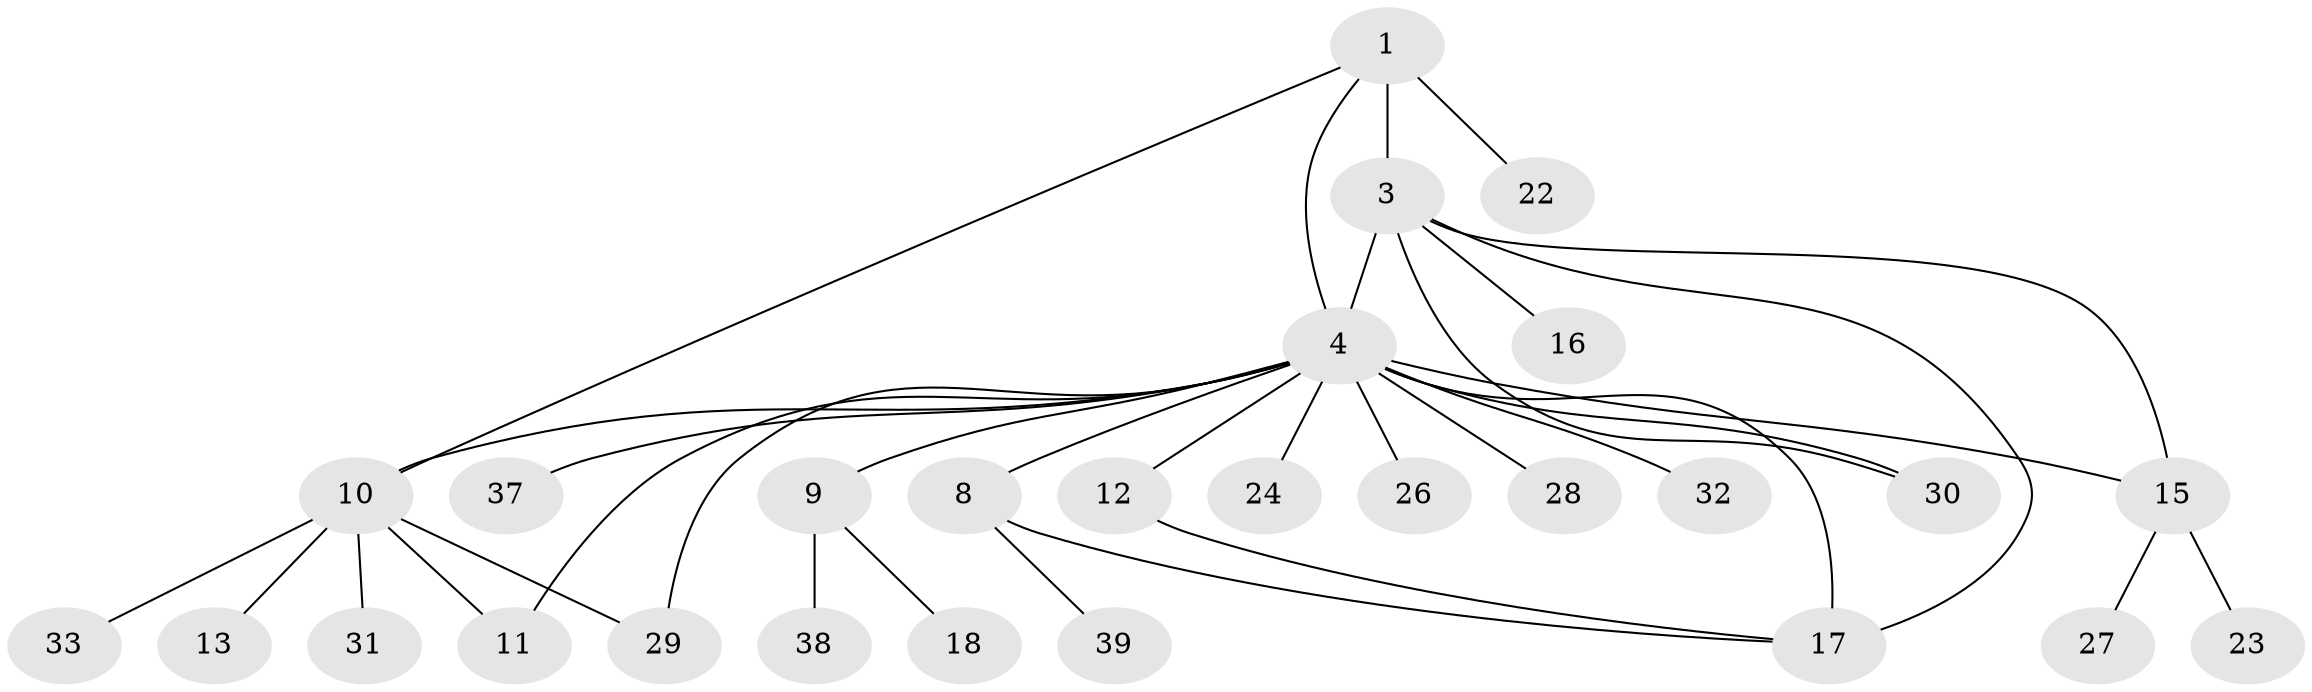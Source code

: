 // original degree distribution, {4: 0.14545454545454545, 12: 0.01818181818181818, 8: 0.03636363636363636, 23: 0.01818181818181818, 1: 0.4727272727272727, 11: 0.03636363636363636, 2: 0.18181818181818182, 3: 0.05454545454545454, 5: 0.01818181818181818, 7: 0.01818181818181818}
// Generated by graph-tools (version 1.1) at 2025/14/03/09/25 04:14:40]
// undirected, 27 vertices, 35 edges
graph export_dot {
graph [start="1"]
  node [color=gray90,style=filled];
  1 [super="+2+35"];
  3 [super="+6+42+21+14"];
  4 [super="+5+19+53"];
  8 [super="+36"];
  9;
  10;
  11;
  12 [super="+20"];
  13;
  15;
  16;
  17 [super="+40"];
  18;
  22;
  23;
  24;
  26;
  27;
  28;
  29 [super="+34"];
  30;
  31;
  32;
  33;
  37;
  38;
  39 [super="+45"];
  1 -- 3 [weight=2];
  1 -- 10;
  1 -- 22;
  1 -- 4;
  3 -- 4 [weight=4];
  3 -- 15;
  3 -- 17;
  3 -- 30;
  3 -- 16;
  4 -- 9 [weight=2];
  4 -- 24 [weight=2];
  4 -- 28 [weight=2];
  4 -- 12 [weight=2];
  4 -- 32 [weight=2];
  4 -- 8;
  4 -- 10 [weight=3];
  4 -- 11;
  4 -- 15;
  4 -- 17 [weight=5];
  4 -- 26;
  4 -- 29 [weight=2];
  4 -- 37;
  4 -- 30;
  8 -- 39;
  8 -- 17;
  9 -- 18;
  9 -- 38;
  10 -- 11;
  10 -- 13;
  10 -- 29;
  10 -- 31;
  10 -- 33;
  12 -- 17;
  15 -- 23;
  15 -- 27;
}

